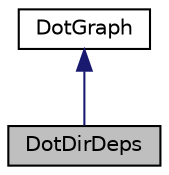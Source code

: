 digraph "DotDirDeps"
{
 // INTERACTIVE_SVG=YES
 // LATEX_PDF_SIZE
  edge [fontname="Helvetica",fontsize="10",labelfontname="Helvetica",labelfontsize="10"];
  node [fontname="Helvetica",fontsize="10",shape=record];
  Node1 [label="DotDirDeps",height=0.2,width=0.4,color="black", fillcolor="grey75", style="filled", fontcolor="black",tooltip="Representation of an directory dependency graph."];
  Node2 -> Node1 [dir="back",color="midnightblue",fontsize="10",style="solid",fontname="Helvetica"];
  Node2 [label="DotGraph",height=0.2,width=0.4,color="black", fillcolor="white", style="filled",URL="$d0/d32/class_dot_graph.html",tooltip="A dot graph."];
}

